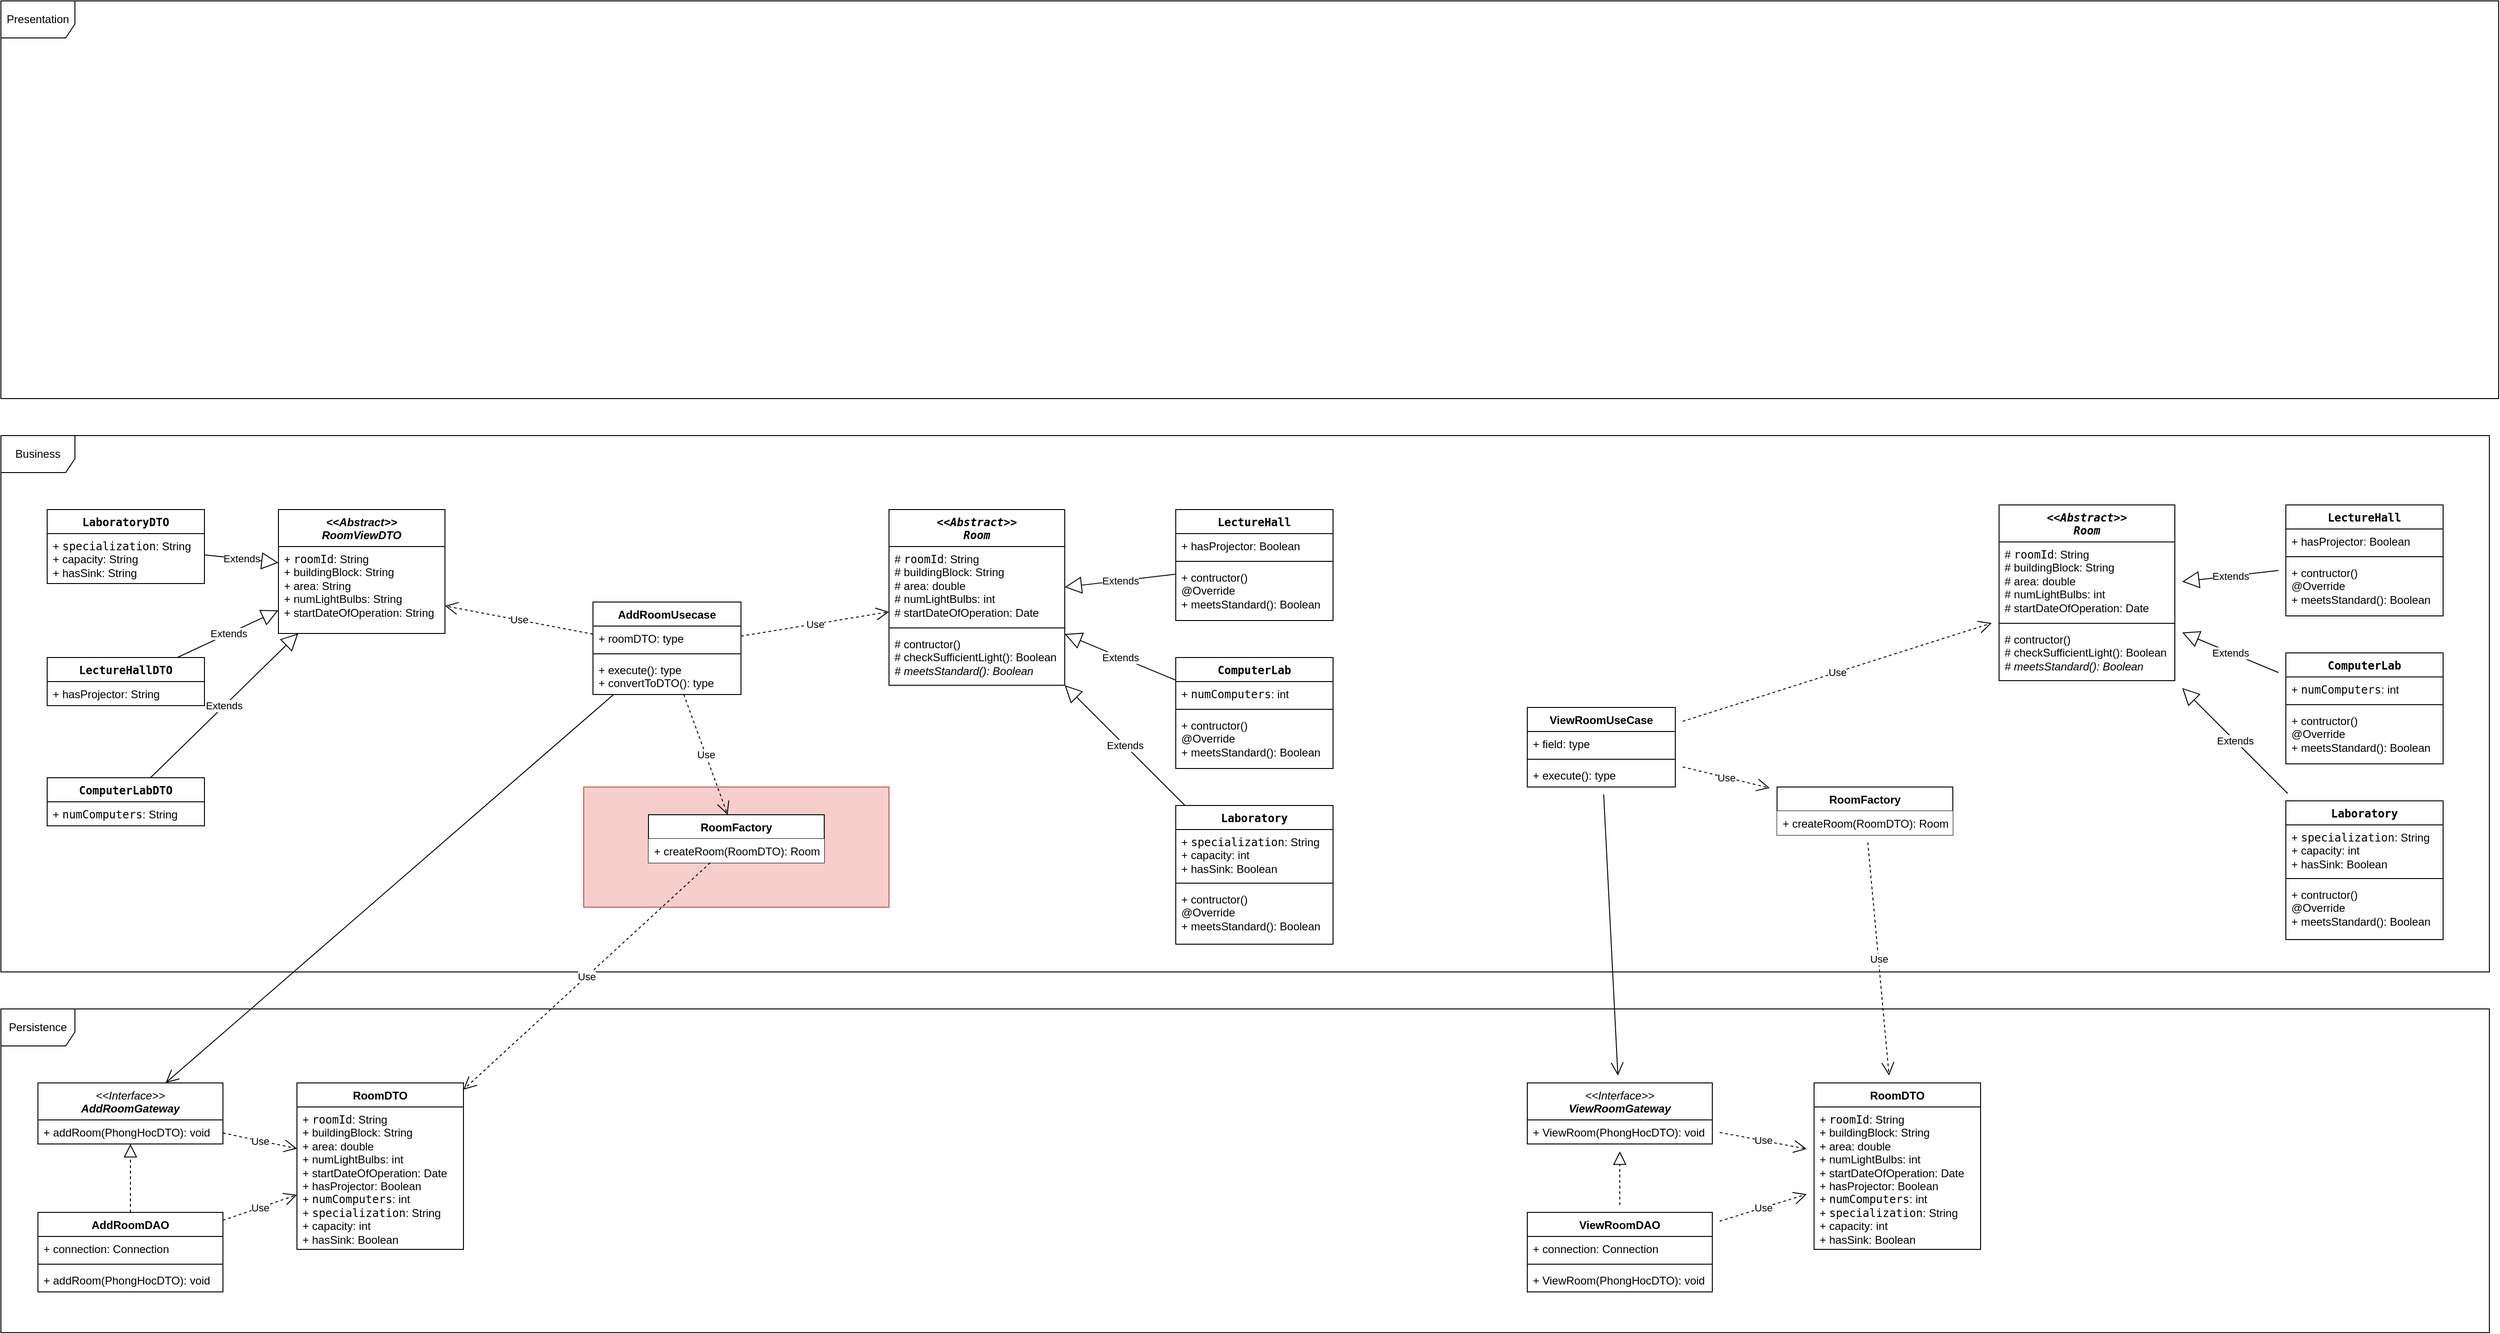 <mxfile>
    <diagram name="Page-1" id="yDfNFinJAzQXPqqPIYiH">
        <mxGraphModel dx="2156" dy="626" grid="1" gridSize="10" guides="1" tooltips="1" connect="1" arrows="1" fold="1" page="1" pageScale="1" pageWidth="850" pageHeight="1100" background="none" math="0" shadow="0">
            <root>
                <mxCell id="0"/>
                <mxCell id="1" parent="0"/>
                <mxCell id="zzaShAJUH8Mr4S-TDmGa-9" value="Business" style="shape=umlFrame;whiteSpace=wrap;html=1;pointerEvents=0;width=80;height=40;fillColor=default;fillStyle=auto;gradientColor=none;fontColor=default;rounded=0;fontStyle=0" parent="1" vertex="1">
                    <mxGeometry x="-800" y="980" width="2690" height="580" as="geometry"/>
                </mxCell>
                <mxCell id="26" value="" style="rounded=0;whiteSpace=wrap;html=1;fillColor=#f8cecc;strokeColor=#b85450;" parent="1" vertex="1">
                    <mxGeometry x="-170" y="1360" width="330" height="130" as="geometry"/>
                </mxCell>
                <mxCell id="zzaShAJUH8Mr4S-TDmGa-8" value="Presentation" style="shape=umlFrame;whiteSpace=wrap;html=1;pointerEvents=0;width=80;height=40;fontColor=default;rounded=0;" parent="1" vertex="1">
                    <mxGeometry x="-800" y="510" width="2700" height="430" as="geometry"/>
                </mxCell>
                <mxCell id="zzaShAJUH8Mr4S-TDmGa-10" value="Persistence" style="shape=umlFrame;whiteSpace=wrap;html=1;pointerEvents=0;width=80;height=40;fontColor=default;rounded=0;" parent="1" vertex="1">
                    <mxGeometry x="-800" y="1600" width="2690" height="350" as="geometry"/>
                </mxCell>
                <mxCell id="zzaShAJUH8Mr4S-TDmGa-12" value="&lt;div&gt;&lt;code&gt;&lt;i&gt;&lt;font&gt;&amp;lt;&amp;lt;Abstract&amp;gt;&amp;gt;&lt;/font&gt;&lt;/i&gt;&lt;/code&gt;&lt;/div&gt;&lt;font face=&quot;monospace&quot;&gt;&lt;i&gt;Room&lt;/i&gt;&lt;/font&gt;" style="swimlane;fontStyle=1;align=center;verticalAlign=top;childLayout=stackLayout;horizontal=1;startSize=40;horizontalStack=0;resizeParent=1;resizeParentMax=0;resizeLast=0;collapsible=1;marginBottom=0;whiteSpace=wrap;html=1;fontColor=default;rounded=0;" parent="1" vertex="1">
                    <mxGeometry x="160" y="1060" width="190" height="190" as="geometry"/>
                </mxCell>
                <mxCell id="zzaShAJUH8Mr4S-TDmGa-13" value="#&amp;nbsp;&lt;code&gt;&lt;font&gt;roomId&lt;/font&gt;&lt;/code&gt;: Strin&lt;span style=&quot;background-color: transparent;&quot;&gt;g&lt;/span&gt;&lt;div&gt;&lt;div&gt;# buildingBlock&lt;span style=&quot;background-color: transparent;&quot;&gt;: String&lt;/span&gt;&lt;/div&gt;&lt;/div&gt;&lt;div&gt;&lt;span style=&quot;background-color: transparent;&quot;&gt;#&amp;nbsp;&lt;/span&gt;area&lt;span style=&quot;background-color: transparent;&quot;&gt;: double&lt;/span&gt;&lt;/div&gt;&lt;div&gt;&lt;span style=&quot;background-color: transparent;&quot;&gt;#&amp;nbsp;&lt;/span&gt;numLightBulbs&lt;span style=&quot;background-color: transparent;&quot;&gt;: int&lt;/span&gt;&lt;/div&gt;&lt;div&gt;&lt;span style=&quot;background-color: transparent;&quot;&gt;#&amp;nbsp;&lt;/span&gt;startDateOfOperation&lt;span style=&quot;background-color: transparent;&quot;&gt;: Date&lt;/span&gt;&lt;/div&gt;" style="text;strokeColor=none;fillColor=none;align=left;verticalAlign=top;spacingLeft=4;spacingRight=4;overflow=hidden;rotatable=0;points=[[0,0.5],[1,0.5]];portConstraint=eastwest;whiteSpace=wrap;html=1;fontColor=default;rounded=0;" parent="zzaShAJUH8Mr4S-TDmGa-12" vertex="1">
                    <mxGeometry y="40" width="190" height="84" as="geometry"/>
                </mxCell>
                <mxCell id="zzaShAJUH8Mr4S-TDmGa-14" value="" style="line;strokeWidth=1;fillColor=none;align=left;verticalAlign=middle;spacingTop=-1;spacingLeft=3;spacingRight=3;rotatable=0;labelPosition=right;points=[];portConstraint=eastwest;strokeColor=inherit;fontColor=default;rounded=0;" parent="zzaShAJUH8Mr4S-TDmGa-12" vertex="1">
                    <mxGeometry y="124" width="190" height="8" as="geometry"/>
                </mxCell>
                <mxCell id="zzaShAJUH8Mr4S-TDmGa-15" value="# contructor()&amp;nbsp;&lt;br&gt;# checkSufficientLight(): Boolean&lt;div&gt;&lt;i&gt;#&amp;nbsp;meetsStandard(): Boolean&lt;/i&gt;&lt;/div&gt;" style="text;strokeColor=none;fillColor=none;align=left;verticalAlign=top;spacingLeft=4;spacingRight=4;overflow=hidden;rotatable=0;points=[[0,0.5],[1,0.5]];portConstraint=eastwest;whiteSpace=wrap;html=1;fontColor=default;rounded=0;" parent="zzaShAJUH8Mr4S-TDmGa-12" vertex="1">
                    <mxGeometry y="132" width="190" height="58" as="geometry"/>
                </mxCell>
                <mxCell id="zzaShAJUH8Mr4S-TDmGa-16" value="&lt;code&gt;&lt;font&gt;LectureHall             &lt;/font&gt;&lt;/code&gt;" style="swimlane;fontStyle=1;align=center;verticalAlign=top;childLayout=stackLayout;horizontal=1;startSize=26;horizontalStack=0;resizeParent=1;resizeParentMax=0;resizeLast=0;collapsible=1;marginBottom=0;whiteSpace=wrap;html=1;fontColor=default;rounded=0;" parent="1" vertex="1">
                    <mxGeometry x="470" y="1060" width="170" height="120" as="geometry"/>
                </mxCell>
                <mxCell id="zzaShAJUH8Mr4S-TDmGa-17" value="+ hasProjector: Boolean" style="text;strokeColor=none;fillColor=none;align=left;verticalAlign=top;spacingLeft=4;spacingRight=4;overflow=hidden;rotatable=0;points=[[0,0.5],[1,0.5]];portConstraint=eastwest;whiteSpace=wrap;html=1;fontColor=default;rounded=0;" parent="zzaShAJUH8Mr4S-TDmGa-16" vertex="1">
                    <mxGeometry y="26" width="170" height="26" as="geometry"/>
                </mxCell>
                <mxCell id="zzaShAJUH8Mr4S-TDmGa-18" value="" style="line;strokeWidth=1;fillColor=none;align=left;verticalAlign=middle;spacingTop=-1;spacingLeft=3;spacingRight=3;rotatable=0;labelPosition=right;points=[];portConstraint=eastwest;strokeColor=inherit;fontColor=default;rounded=0;" parent="zzaShAJUH8Mr4S-TDmGa-16" vertex="1">
                    <mxGeometry y="52" width="170" height="8" as="geometry"/>
                </mxCell>
                <mxCell id="zzaShAJUH8Mr4S-TDmGa-19" value="+ contructor()&lt;div&gt;@Override&lt;br&gt;+ meetsStandard():&amp;nbsp;&lt;span style=&quot;background-color: transparent;&quot;&gt;Boolean&lt;/span&gt;&lt;/div&gt;" style="text;strokeColor=none;fillColor=none;align=left;verticalAlign=top;spacingLeft=4;spacingRight=4;overflow=hidden;rotatable=0;points=[[0,0.5],[1,0.5]];portConstraint=eastwest;whiteSpace=wrap;html=1;fontColor=default;rounded=0;" parent="zzaShAJUH8Mr4S-TDmGa-16" vertex="1">
                    <mxGeometry y="60" width="170" height="60" as="geometry"/>
                </mxCell>
                <mxCell id="zzaShAJUH8Mr4S-TDmGa-20" value="&lt;code&gt;&lt;font&gt;ComputerLab             &lt;/font&gt;&lt;/code&gt;" style="swimlane;fontStyle=1;align=center;verticalAlign=top;childLayout=stackLayout;horizontal=1;startSize=26;horizontalStack=0;resizeParent=1;resizeParentMax=0;resizeLast=0;collapsible=1;marginBottom=0;whiteSpace=wrap;html=1;fontColor=default;rounded=0;" parent="1" vertex="1">
                    <mxGeometry x="470" y="1220" width="170" height="120" as="geometry"/>
                </mxCell>
                <mxCell id="zzaShAJUH8Mr4S-TDmGa-21" value="+&amp;nbsp;&lt;code&gt;&lt;font&gt;numComputers&lt;/font&gt;&lt;/code&gt;: int" style="text;strokeColor=none;fillColor=none;align=left;verticalAlign=top;spacingLeft=4;spacingRight=4;overflow=hidden;rotatable=0;points=[[0,0.5],[1,0.5]];portConstraint=eastwest;whiteSpace=wrap;html=1;fontColor=default;rounded=0;" parent="zzaShAJUH8Mr4S-TDmGa-20" vertex="1">
                    <mxGeometry y="26" width="170" height="26" as="geometry"/>
                </mxCell>
                <mxCell id="zzaShAJUH8Mr4S-TDmGa-22" value="" style="line;strokeWidth=1;fillColor=none;align=left;verticalAlign=middle;spacingTop=-1;spacingLeft=3;spacingRight=3;rotatable=0;labelPosition=right;points=[];portConstraint=eastwest;strokeColor=inherit;fontColor=default;rounded=0;" parent="zzaShAJUH8Mr4S-TDmGa-20" vertex="1">
                    <mxGeometry y="52" width="170" height="8" as="geometry"/>
                </mxCell>
                <mxCell id="zzaShAJUH8Mr4S-TDmGa-23" value="+ contructor()&lt;div&gt;@Override&lt;br&gt;+ meetsStandard():&amp;nbsp;&lt;span style=&quot;background-color: transparent;&quot;&gt;Boolean&lt;/span&gt;&lt;/div&gt;" style="text;strokeColor=none;fillColor=none;align=left;verticalAlign=top;spacingLeft=4;spacingRight=4;overflow=hidden;rotatable=0;points=[[0,0.5],[1,0.5]];portConstraint=eastwest;whiteSpace=wrap;html=1;fontColor=default;rounded=0;" parent="zzaShAJUH8Mr4S-TDmGa-20" vertex="1">
                    <mxGeometry y="60" width="170" height="60" as="geometry"/>
                </mxCell>
                <mxCell id="zzaShAJUH8Mr4S-TDmGa-24" value="&lt;code&gt;&lt;font&gt;Laboratory              &lt;/font&gt;&lt;/code&gt;" style="swimlane;fontStyle=1;align=center;verticalAlign=top;childLayout=stackLayout;horizontal=1;startSize=26;horizontalStack=0;resizeParent=1;resizeParentMax=0;resizeLast=0;collapsible=1;marginBottom=0;whiteSpace=wrap;html=1;fontColor=default;rounded=0;" parent="1" vertex="1">
                    <mxGeometry x="470" y="1380" width="170" height="150" as="geometry"/>
                </mxCell>
                <mxCell id="zzaShAJUH8Mr4S-TDmGa-25" value="+&amp;nbsp;&lt;code&gt;&lt;font&gt;specialization&lt;/font&gt;&lt;/code&gt;: String&lt;div&gt;+ capacity&lt;span style=&quot;background-color: transparent;&quot;&gt;: int&lt;/span&gt;&lt;/div&gt;&lt;div&gt;&lt;span style=&quot;background-color: transparent;&quot;&gt;+&amp;nbsp;&lt;/span&gt;hasSink&lt;span style=&quot;background-color: transparent;&quot;&gt;: Boolean&lt;/span&gt;&lt;/div&gt;" style="text;strokeColor=none;fillColor=none;align=left;verticalAlign=top;spacingLeft=4;spacingRight=4;overflow=hidden;rotatable=0;points=[[0,0.5],[1,0.5]];portConstraint=eastwest;whiteSpace=wrap;html=1;fontColor=default;rounded=0;" parent="zzaShAJUH8Mr4S-TDmGa-24" vertex="1">
                    <mxGeometry y="26" width="170" height="54" as="geometry"/>
                </mxCell>
                <mxCell id="zzaShAJUH8Mr4S-TDmGa-26" value="" style="line;strokeWidth=1;fillColor=none;align=left;verticalAlign=middle;spacingTop=-1;spacingLeft=3;spacingRight=3;rotatable=0;labelPosition=right;points=[];portConstraint=eastwest;strokeColor=inherit;fontColor=default;rounded=0;" parent="zzaShAJUH8Mr4S-TDmGa-24" vertex="1">
                    <mxGeometry y="80" width="170" height="8" as="geometry"/>
                </mxCell>
                <mxCell id="zzaShAJUH8Mr4S-TDmGa-27" value="+ contructor()&lt;div&gt;@Override&lt;br&gt;+ meetsStandard():&amp;nbsp;&lt;span style=&quot;background-color: transparent;&quot;&gt;Boolean&lt;/span&gt;&lt;/div&gt;" style="text;strokeColor=none;fillColor=none;align=left;verticalAlign=top;spacingLeft=4;spacingRight=4;overflow=hidden;rotatable=0;points=[[0,0.5],[1,0.5]];portConstraint=eastwest;whiteSpace=wrap;html=1;fontColor=default;rounded=0;" parent="zzaShAJUH8Mr4S-TDmGa-24" vertex="1">
                    <mxGeometry y="88" width="170" height="62" as="geometry"/>
                </mxCell>
                <mxCell id="zzaShAJUH8Mr4S-TDmGa-28" value="Extends" style="endArrow=block;endSize=16;endFill=0;html=1;rounded=0;fontColor=default;" parent="1" source="zzaShAJUH8Mr4S-TDmGa-16" target="zzaShAJUH8Mr4S-TDmGa-12" edge="1">
                    <mxGeometry width="160" relative="1" as="geometry">
                        <mxPoint x="530" y="880" as="sourcePoint"/>
                        <mxPoint x="690" y="880" as="targetPoint"/>
                    </mxGeometry>
                </mxCell>
                <mxCell id="zzaShAJUH8Mr4S-TDmGa-29" value="Extends" style="endArrow=block;endSize=16;endFill=0;html=1;rounded=0;fontColor=default;" parent="1" source="zzaShAJUH8Mr4S-TDmGa-24" target="zzaShAJUH8Mr4S-TDmGa-12" edge="1">
                    <mxGeometry width="160" relative="1" as="geometry">
                        <mxPoint x="727.5" y="850" as="sourcePoint"/>
                        <mxPoint x="602.5" y="885" as="targetPoint"/>
                    </mxGeometry>
                </mxCell>
                <mxCell id="zzaShAJUH8Mr4S-TDmGa-30" value="Extends" style="endArrow=block;endSize=16;endFill=0;html=1;rounded=0;fontColor=default;" parent="1" source="zzaShAJUH8Mr4S-TDmGa-20" target="zzaShAJUH8Mr4S-TDmGa-12" edge="1">
                    <mxGeometry width="160" relative="1" as="geometry">
                        <mxPoint x="705" y="890" as="sourcePoint"/>
                        <mxPoint x="580" y="925" as="targetPoint"/>
                    </mxGeometry>
                </mxCell>
                <mxCell id="zzaShAJUH8Mr4S-TDmGa-31" value="AddRoomDAO" style="swimlane;fontStyle=1;align=center;verticalAlign=top;childLayout=stackLayout;horizontal=1;startSize=26;horizontalStack=0;resizeParent=1;resizeParentMax=0;resizeLast=0;collapsible=1;marginBottom=0;whiteSpace=wrap;html=1;fontColor=default;rounded=0;" parent="1" vertex="1">
                    <mxGeometry x="-760" y="1820" width="200" height="86" as="geometry"/>
                </mxCell>
                <mxCell id="zzaShAJUH8Mr4S-TDmGa-32" value="+ connection: Connection" style="text;strokeColor=none;fillColor=none;align=left;verticalAlign=top;spacingLeft=4;spacingRight=4;overflow=hidden;rotatable=0;points=[[0,0.5],[1,0.5]];portConstraint=eastwest;whiteSpace=wrap;html=1;fontColor=default;rounded=0;" parent="zzaShAJUH8Mr4S-TDmGa-31" vertex="1">
                    <mxGeometry y="26" width="200" height="26" as="geometry"/>
                </mxCell>
                <mxCell id="zzaShAJUH8Mr4S-TDmGa-33" value="" style="line;strokeWidth=1;fillColor=none;align=left;verticalAlign=middle;spacingTop=-1;spacingLeft=3;spacingRight=3;rotatable=0;labelPosition=right;points=[];portConstraint=eastwest;strokeColor=inherit;fontColor=default;rounded=0;" parent="zzaShAJUH8Mr4S-TDmGa-31" vertex="1">
                    <mxGeometry y="52" width="200" height="8" as="geometry"/>
                </mxCell>
                <mxCell id="zzaShAJUH8Mr4S-TDmGa-34" value="+ addRoom(&lt;span style=&quot;text-align: center;&quot;&gt;PhongHocDTO&lt;/span&gt;): void" style="text;strokeColor=none;fillColor=none;align=left;verticalAlign=top;spacingLeft=4;spacingRight=4;overflow=hidden;rotatable=0;points=[[0,0.5],[1,0.5]];portConstraint=eastwest;whiteSpace=wrap;html=1;fontColor=default;rounded=0;" parent="zzaShAJUH8Mr4S-TDmGa-31" vertex="1">
                    <mxGeometry y="60" width="200" height="26" as="geometry"/>
                </mxCell>
                <mxCell id="zzaShAJUH8Mr4S-TDmGa-35" value="RoomDTO" style="swimlane;fontStyle=1;align=center;verticalAlign=top;childLayout=stackLayout;horizontal=1;startSize=26;horizontalStack=0;resizeParent=1;resizeParentMax=0;resizeLast=0;collapsible=1;marginBottom=0;whiteSpace=wrap;html=1;fontColor=default;rounded=0;" parent="1" vertex="1">
                    <mxGeometry x="-480" y="1680" width="180" height="180" as="geometry"/>
                </mxCell>
                <mxCell id="zzaShAJUH8Mr4S-TDmGa-36" value="+&amp;nbsp;&lt;code&gt;&lt;font&gt;roomId&lt;/font&gt;&lt;/code&gt;: Strin&lt;span style=&quot;background-color: transparent;&quot;&gt;g&lt;/span&gt;&lt;div&gt;+ buildingBlock&lt;span style=&quot;background-color: transparent;&quot;&gt;: String&lt;/span&gt;&lt;/div&gt;&lt;div&gt;&lt;span style=&quot;background-color: transparent;&quot;&gt;+&amp;nbsp;&lt;/span&gt;area&lt;span style=&quot;background-color: transparent;&quot;&gt;: double&lt;/span&gt;&lt;/div&gt;&lt;div&gt;&lt;span style=&quot;background-color: transparent;&quot;&gt;+&amp;nbsp;&lt;/span&gt;numLightBulbs&lt;span style=&quot;background-color: transparent;&quot;&gt;: int&lt;/span&gt;&lt;/div&gt;&lt;div&gt;&lt;span style=&quot;background-color: transparent;&quot;&gt;+&amp;nbsp;&lt;/span&gt;startDateOfOperation&lt;span style=&quot;background-color: transparent;&quot;&gt;: Date&lt;/span&gt;&lt;/div&gt;&lt;div&gt;+ hasProjector: Boolean&lt;/div&gt;&lt;div&gt;+&amp;nbsp;&lt;code&gt;&lt;font&gt;numComputers&lt;/font&gt;&lt;/code&gt;: int&lt;/div&gt;&lt;div&gt;+&amp;nbsp;&lt;code&gt;&lt;font&gt;specialization&lt;/font&gt;&lt;/code&gt;: String&lt;div&gt;+ capacity&lt;span style=&quot;background-color: transparent;&quot;&gt;: int&lt;/span&gt;&lt;/div&gt;&lt;div&gt;&lt;span style=&quot;background-color: transparent;&quot;&gt;+&amp;nbsp;&lt;/span&gt;hasSink&lt;span style=&quot;background-color: transparent;&quot;&gt;: Boolean&lt;/span&gt;&lt;/div&gt;&lt;/div&gt;" style="text;strokeColor=none;fillColor=none;align=left;verticalAlign=top;spacingLeft=4;spacingRight=4;overflow=hidden;rotatable=0;points=[[0,0.5],[1,0.5]];portConstraint=eastwest;whiteSpace=wrap;html=1;fontColor=default;rounded=0;" parent="zzaShAJUH8Mr4S-TDmGa-35" vertex="1">
                    <mxGeometry y="26" width="180" height="154" as="geometry"/>
                </mxCell>
                <mxCell id="zzaShAJUH8Mr4S-TDmGa-39" value="&lt;i style=&quot;font-weight: normal;&quot;&gt;&amp;lt;&amp;lt;Interface&amp;gt;&amp;gt;&lt;/i&gt;&lt;div&gt;&lt;i&gt;AddRoomGateway&lt;/i&gt;&lt;/div&gt;" style="swimlane;fontStyle=1;align=center;verticalAlign=top;childLayout=stackLayout;horizontal=1;startSize=40;horizontalStack=0;resizeParent=1;resizeParentMax=0;resizeLast=0;collapsible=1;marginBottom=0;whiteSpace=wrap;html=1;fontColor=default;rounded=0;" parent="1" vertex="1">
                    <mxGeometry x="-760" y="1680" width="200" height="66" as="geometry"/>
                </mxCell>
                <mxCell id="zzaShAJUH8Mr4S-TDmGa-42" value="+ addRoom(&lt;span style=&quot;text-align: center;&quot;&gt;PhongHocDTO&lt;/span&gt;): void" style="text;strokeColor=none;fillColor=none;align=left;verticalAlign=top;spacingLeft=4;spacingRight=4;overflow=hidden;rotatable=0;points=[[0,0.5],[1,0.5]];portConstraint=eastwest;whiteSpace=wrap;html=1;fontColor=default;rounded=0;" parent="zzaShAJUH8Mr4S-TDmGa-39" vertex="1">
                    <mxGeometry y="40" width="200" height="26" as="geometry"/>
                </mxCell>
                <mxCell id="zzaShAJUH8Mr4S-TDmGa-43" value="" style="endArrow=block;dashed=1;endFill=0;endSize=12;html=1;rounded=0;fontColor=default;" parent="1" source="zzaShAJUH8Mr4S-TDmGa-31" target="zzaShAJUH8Mr4S-TDmGa-39" edge="1">
                    <mxGeometry width="160" relative="1" as="geometry">
                        <mxPoint x="-740" y="1790" as="sourcePoint"/>
                        <mxPoint x="-580" y="1790" as="targetPoint"/>
                    </mxGeometry>
                </mxCell>
                <mxCell id="zzaShAJUH8Mr4S-TDmGa-44" value="Use" style="endArrow=open;endSize=12;dashed=1;html=1;rounded=0;fontColor=default;" parent="1" source="zzaShAJUH8Mr4S-TDmGa-31" target="zzaShAJUH8Mr4S-TDmGa-35" edge="1">
                    <mxGeometry width="160" relative="1" as="geometry">
                        <mxPoint x="-670" y="1790" as="sourcePoint"/>
                        <mxPoint x="-510" y="1790" as="targetPoint"/>
                    </mxGeometry>
                </mxCell>
                <mxCell id="zzaShAJUH8Mr4S-TDmGa-45" value="Use" style="endArrow=open;endSize=12;dashed=1;html=1;rounded=0;fontColor=default;" parent="1" source="zzaShAJUH8Mr4S-TDmGa-39" target="zzaShAJUH8Mr4S-TDmGa-35" edge="1">
                    <mxGeometry width="160" relative="1" as="geometry">
                        <mxPoint x="-620" y="1780" as="sourcePoint"/>
                        <mxPoint x="-460" y="1780" as="targetPoint"/>
                    </mxGeometry>
                </mxCell>
                <mxCell id="zzaShAJUH8Mr4S-TDmGa-49" value="RoomFactory" style="swimlane;fontStyle=1;align=center;verticalAlign=top;childLayout=stackLayout;horizontal=1;startSize=26;horizontalStack=0;resizeParent=1;resizeParentMax=0;resizeLast=0;collapsible=1;marginBottom=0;whiteSpace=wrap;html=1;rounded=0;fillColor=default;strokeColor=default;" parent="1" vertex="1">
                    <mxGeometry x="-100" y="1390" width="190" height="52" as="geometry"/>
                </mxCell>
                <mxCell id="zzaShAJUH8Mr4S-TDmGa-52" value="+ createRoom(RoomDTO): Room" style="text;strokeColor=none;fillColor=default;align=left;verticalAlign=top;spacingLeft=4;spacingRight=4;overflow=hidden;rotatable=0;points=[[0,0.5],[1,0.5]];portConstraint=eastwest;whiteSpace=wrap;html=1;fontColor=default;rounded=0;" parent="zzaShAJUH8Mr4S-TDmGa-49" vertex="1">
                    <mxGeometry y="26" width="190" height="26" as="geometry"/>
                </mxCell>
                <mxCell id="zzaShAJUH8Mr4S-TDmGa-53" value="Use" style="endArrow=open;endSize=12;dashed=1;html=1;rounded=0;fontColor=default;" parent="1" source="zzaShAJUH8Mr4S-TDmGa-49" target="zzaShAJUH8Mr4S-TDmGa-35" edge="1">
                    <mxGeometry width="160" relative="1" as="geometry">
                        <mxPoint x="-490" y="1500" as="sourcePoint"/>
                        <mxPoint x="-330" y="1500" as="targetPoint"/>
                    </mxGeometry>
                </mxCell>
                <mxCell id="zzaShAJUH8Mr4S-TDmGa-54" value="&lt;i&gt;&amp;lt;&amp;lt;Abstract&amp;gt;&amp;gt;&lt;br&gt;RoomViewDTO&lt;/i&gt;" style="swimlane;fontStyle=1;align=center;verticalAlign=top;childLayout=stackLayout;horizontal=1;startSize=40;horizontalStack=0;resizeParent=1;resizeParentMax=0;resizeLast=0;collapsible=1;marginBottom=0;whiteSpace=wrap;html=1;fontColor=default;rounded=0;" parent="1" vertex="1">
                    <mxGeometry x="-500" y="1060" width="180" height="134" as="geometry"/>
                </mxCell>
                <mxCell id="zzaShAJUH8Mr4S-TDmGa-55" value="+&amp;nbsp;&lt;code&gt;roomId&lt;/code&gt;: Strin&lt;span style=&quot;background-color: transparent;&quot;&gt;g&lt;/span&gt;&lt;div&gt;+ buildingBlock&lt;span style=&quot;background-color: transparent;&quot;&gt;: String&lt;/span&gt;&lt;/div&gt;&lt;div&gt;&lt;span style=&quot;background-color: transparent;&quot;&gt;+&amp;nbsp;&lt;/span&gt;area&lt;span style=&quot;background-color: transparent;&quot;&gt;: String&lt;/span&gt;&lt;/div&gt;&lt;div&gt;&lt;span style=&quot;background-color: transparent;&quot;&gt;+&amp;nbsp;&lt;/span&gt;numLightBulbs&lt;span style=&quot;background-color: transparent;&quot;&gt;: String&lt;/span&gt;&lt;/div&gt;&lt;div&gt;&lt;span style=&quot;background-color: transparent;&quot;&gt;+&amp;nbsp;&lt;/span&gt;startDateOfOperation&lt;span style=&quot;background-color: transparent;&quot;&gt;: String&lt;/span&gt;&lt;/div&gt;" style="text;strokeColor=none;fillColor=none;align=left;verticalAlign=top;spacingLeft=4;spacingRight=4;overflow=hidden;rotatable=0;points=[[0,0.5],[1,0.5]];portConstraint=eastwest;whiteSpace=wrap;html=1;fontColor=default;rounded=0;" parent="zzaShAJUH8Mr4S-TDmGa-54" vertex="1">
                    <mxGeometry y="40" width="180" height="94" as="geometry"/>
                </mxCell>
                <mxCell id="zzaShAJUH8Mr4S-TDmGa-58" value="AddRoomUsecase" style="swimlane;fontStyle=1;align=center;verticalAlign=top;childLayout=stackLayout;horizontal=1;startSize=26;horizontalStack=0;resizeParent=1;resizeParentMax=0;resizeLast=0;collapsible=1;marginBottom=0;whiteSpace=wrap;html=1;fontColor=default;rounded=0;" parent="1" vertex="1">
                    <mxGeometry x="-160" y="1160" width="160" height="100" as="geometry"/>
                </mxCell>
                <mxCell id="zzaShAJUH8Mr4S-TDmGa-59" value="+ roomDTO: type" style="text;strokeColor=none;fillColor=none;align=left;verticalAlign=top;spacingLeft=4;spacingRight=4;overflow=hidden;rotatable=0;points=[[0,0.5],[1,0.5]];portConstraint=eastwest;whiteSpace=wrap;html=1;fontColor=default;rounded=0;" parent="zzaShAJUH8Mr4S-TDmGa-58" vertex="1">
                    <mxGeometry y="26" width="160" height="26" as="geometry"/>
                </mxCell>
                <mxCell id="zzaShAJUH8Mr4S-TDmGa-60" value="" style="line;strokeWidth=1;fillColor=none;align=left;verticalAlign=middle;spacingTop=-1;spacingLeft=3;spacingRight=3;rotatable=0;labelPosition=right;points=[];portConstraint=eastwest;strokeColor=inherit;fontColor=default;rounded=0;" parent="zzaShAJUH8Mr4S-TDmGa-58" vertex="1">
                    <mxGeometry y="52" width="160" height="8" as="geometry"/>
                </mxCell>
                <mxCell id="zzaShAJUH8Mr4S-TDmGa-61" value="+ execute(): type&lt;br&gt;+ convertToDTO(): type" style="text;strokeColor=none;fillColor=none;align=left;verticalAlign=top;spacingLeft=4;spacingRight=4;overflow=hidden;rotatable=0;points=[[0,0.5],[1,0.5]];portConstraint=eastwest;whiteSpace=wrap;html=1;fontColor=default;rounded=0;" parent="zzaShAJUH8Mr4S-TDmGa-58" vertex="1">
                    <mxGeometry y="60" width="160" height="40" as="geometry"/>
                </mxCell>
                <mxCell id="2" value="&lt;code&gt;&lt;font&gt;LectureHallDTO&lt;/font&gt;&lt;/code&gt;" style="swimlane;fontStyle=1;align=center;verticalAlign=top;childLayout=stackLayout;horizontal=1;startSize=26;horizontalStack=0;resizeParent=1;resizeParentMax=0;resizeLast=0;collapsible=1;marginBottom=0;whiteSpace=wrap;html=1;fontColor=default;rounded=0;" parent="1" vertex="1">
                    <mxGeometry x="-750" y="1220" width="170" height="52" as="geometry"/>
                </mxCell>
                <mxCell id="3" value="+ hasProjector: String" style="text;strokeColor=none;fillColor=none;align=left;verticalAlign=top;spacingLeft=4;spacingRight=4;overflow=hidden;rotatable=0;points=[[0,0.5],[1,0.5]];portConstraint=eastwest;whiteSpace=wrap;html=1;fontColor=default;rounded=0;" parent="2" vertex="1">
                    <mxGeometry y="26" width="170" height="26" as="geometry"/>
                </mxCell>
                <mxCell id="6" value="&lt;code&gt;&lt;font&gt;ComputerLabDTO&lt;/font&gt;&lt;/code&gt;" style="swimlane;fontStyle=1;align=center;verticalAlign=top;childLayout=stackLayout;horizontal=1;startSize=26;horizontalStack=0;resizeParent=1;resizeParentMax=0;resizeLast=0;collapsible=1;marginBottom=0;whiteSpace=wrap;html=1;fontColor=default;rounded=0;" parent="1" vertex="1">
                    <mxGeometry x="-750" y="1350" width="170" height="52" as="geometry"/>
                </mxCell>
                <mxCell id="7" value="+&amp;nbsp;&lt;code&gt;&lt;font&gt;numComputers&lt;/font&gt;&lt;/code&gt;: String" style="text;strokeColor=none;fillColor=none;align=left;verticalAlign=top;spacingLeft=4;spacingRight=4;overflow=hidden;rotatable=0;points=[[0,0.5],[1,0.5]];portConstraint=eastwest;whiteSpace=wrap;html=1;fontColor=default;rounded=0;" parent="6" vertex="1">
                    <mxGeometry y="26" width="170" height="26" as="geometry"/>
                </mxCell>
                <mxCell id="10" value="&lt;code&gt;&lt;font&gt;LaboratoryDTO&lt;/font&gt;&lt;/code&gt;" style="swimlane;fontStyle=1;align=center;verticalAlign=top;childLayout=stackLayout;horizontal=1;startSize=26;horizontalStack=0;resizeParent=1;resizeParentMax=0;resizeLast=0;collapsible=1;marginBottom=0;whiteSpace=wrap;html=1;fontColor=default;rounded=0;" parent="1" vertex="1">
                    <mxGeometry x="-750" y="1060" width="170" height="80" as="geometry"/>
                </mxCell>
                <mxCell id="11" value="+&amp;nbsp;&lt;code&gt;&lt;font&gt;specialization&lt;/font&gt;&lt;/code&gt;: String&lt;div&gt;+ capacity&lt;span style=&quot;background-color: transparent;&quot;&gt;: String&lt;/span&gt;&lt;/div&gt;&lt;div&gt;&lt;span style=&quot;background-color: transparent;&quot;&gt;+&amp;nbsp;&lt;/span&gt;hasSink&lt;span style=&quot;background-color: transparent;&quot;&gt;: String&lt;/span&gt;&lt;/div&gt;" style="text;strokeColor=none;fillColor=none;align=left;verticalAlign=top;spacingLeft=4;spacingRight=4;overflow=hidden;rotatable=0;points=[[0,0.5],[1,0.5]];portConstraint=eastwest;whiteSpace=wrap;html=1;fontColor=default;rounded=0;" parent="10" vertex="1">
                    <mxGeometry y="26" width="170" height="54" as="geometry"/>
                </mxCell>
                <mxCell id="15" value="Extends" style="endArrow=block;endSize=16;endFill=0;html=1;" parent="1" source="2" target="zzaShAJUH8Mr4S-TDmGa-54" edge="1">
                    <mxGeometry width="160" relative="1" as="geometry">
                        <mxPoint x="-40" y="1040" as="sourcePoint"/>
                        <mxPoint x="120" y="1040" as="targetPoint"/>
                    </mxGeometry>
                </mxCell>
                <mxCell id="16" value="Extends" style="endArrow=block;endSize=16;endFill=0;html=1;" parent="1" source="6" target="zzaShAJUH8Mr4S-TDmGa-54" edge="1">
                    <mxGeometry width="160" relative="1" as="geometry">
                        <mxPoint x="40" y="1170" as="sourcePoint"/>
                        <mxPoint x="200" y="1170" as="targetPoint"/>
                    </mxGeometry>
                </mxCell>
                <mxCell id="17" value="Extends" style="endArrow=block;endSize=16;endFill=0;html=1;" parent="1" source="10" target="zzaShAJUH8Mr4S-TDmGa-54" edge="1">
                    <mxGeometry width="160" relative="1" as="geometry">
                        <mxPoint x="-150" y="1270" as="sourcePoint"/>
                        <mxPoint x="10" y="1270" as="targetPoint"/>
                    </mxGeometry>
                </mxCell>
                <mxCell id="19" value="Use" style="endArrow=open;endSize=12;dashed=1;html=1;" parent="1" source="zzaShAJUH8Mr4S-TDmGa-58" target="zzaShAJUH8Mr4S-TDmGa-49" edge="1">
                    <mxGeometry width="160" relative="1" as="geometry">
                        <mxPoint x="-490" y="1150" as="sourcePoint"/>
                        <mxPoint x="-330" y="1150" as="targetPoint"/>
                    </mxGeometry>
                </mxCell>
                <mxCell id="21" value="Use" style="endArrow=open;endSize=12;dashed=1;html=1;" parent="1" source="zzaShAJUH8Mr4S-TDmGa-58" target="zzaShAJUH8Mr4S-TDmGa-55" edge="1">
                    <mxGeometry width="160" relative="1" as="geometry">
                        <mxPoint x="-300" y="1280" as="sourcePoint"/>
                        <mxPoint x="-140" y="1280" as="targetPoint"/>
                    </mxGeometry>
                </mxCell>
                <mxCell id="22" value="Use" style="endArrow=open;endSize=12;dashed=1;html=1;" parent="1" source="zzaShAJUH8Mr4S-TDmGa-58" target="zzaShAJUH8Mr4S-TDmGa-12" edge="1">
                    <mxGeometry width="160" relative="1" as="geometry">
                        <mxPoint x="100" y="1050" as="sourcePoint"/>
                        <mxPoint x="260" y="1050" as="targetPoint"/>
                    </mxGeometry>
                </mxCell>
                <mxCell id="24" value="" style="endArrow=open;endFill=1;endSize=12;html=1;" parent="1" source="zzaShAJUH8Mr4S-TDmGa-58" target="zzaShAJUH8Mr4S-TDmGa-39" edge="1">
                    <mxGeometry width="160" relative="1" as="geometry">
                        <mxPoint x="-400" y="1400" as="sourcePoint"/>
                        <mxPoint x="-240" y="1400" as="targetPoint"/>
                    </mxGeometry>
                </mxCell>
                <mxCell id="27" value="ViewRoomUseCase" style="swimlane;fontStyle=1;align=center;verticalAlign=top;childLayout=stackLayout;horizontal=1;startSize=26;horizontalStack=0;resizeParent=1;resizeParentMax=0;resizeLast=0;collapsible=1;marginBottom=0;" vertex="1" parent="1">
                    <mxGeometry x="850" y="1274" width="160" height="86" as="geometry"/>
                </mxCell>
                <mxCell id="28" value="+ field: type" style="text;strokeColor=none;fillColor=none;align=left;verticalAlign=top;spacingLeft=4;spacingRight=4;overflow=hidden;rotatable=0;points=[[0,0.5],[1,0.5]];portConstraint=eastwest;" vertex="1" parent="27">
                    <mxGeometry y="26" width="160" height="26" as="geometry"/>
                </mxCell>
                <mxCell id="29" value="" style="line;strokeWidth=1;fillColor=none;align=left;verticalAlign=middle;spacingTop=-1;spacingLeft=3;spacingRight=3;rotatable=0;labelPosition=right;points=[];portConstraint=eastwest;strokeColor=inherit;" vertex="1" parent="27">
                    <mxGeometry y="52" width="160" height="8" as="geometry"/>
                </mxCell>
                <mxCell id="30" value="+ execute(): type" style="text;strokeColor=none;fillColor=none;align=left;verticalAlign=top;spacingLeft=4;spacingRight=4;overflow=hidden;rotatable=0;points=[[0,0.5],[1,0.5]];portConstraint=eastwest;" vertex="1" parent="27">
                    <mxGeometry y="60" width="160" height="26" as="geometry"/>
                </mxCell>
                <mxCell id="32" value="ViewRoomDAO" style="swimlane;fontStyle=1;align=center;verticalAlign=top;childLayout=stackLayout;horizontal=1;startSize=26;horizontalStack=0;resizeParent=1;resizeParentMax=0;resizeLast=0;collapsible=1;marginBottom=0;whiteSpace=wrap;html=1;fontColor=default;rounded=0;" vertex="1" parent="1">
                    <mxGeometry x="850" y="1820" width="200" height="86" as="geometry"/>
                </mxCell>
                <mxCell id="33" value="+ connection: Connection" style="text;strokeColor=none;fillColor=none;align=left;verticalAlign=top;spacingLeft=4;spacingRight=4;overflow=hidden;rotatable=0;points=[[0,0.5],[1,0.5]];portConstraint=eastwest;whiteSpace=wrap;html=1;fontColor=default;rounded=0;" vertex="1" parent="32">
                    <mxGeometry y="26" width="200" height="26" as="geometry"/>
                </mxCell>
                <mxCell id="34" value="" style="line;strokeWidth=1;fillColor=none;align=left;verticalAlign=middle;spacingTop=-1;spacingLeft=3;spacingRight=3;rotatable=0;labelPosition=right;points=[];portConstraint=eastwest;strokeColor=inherit;fontColor=default;rounded=0;" vertex="1" parent="32">
                    <mxGeometry y="52" width="200" height="8" as="geometry"/>
                </mxCell>
                <mxCell id="35" value="+ ViewRoom(&lt;span style=&quot;text-align: center;&quot;&gt;PhongHocDTO&lt;/span&gt;): void" style="text;strokeColor=none;fillColor=none;align=left;verticalAlign=top;spacingLeft=4;spacingRight=4;overflow=hidden;rotatable=0;points=[[0,0.5],[1,0.5]];portConstraint=eastwest;whiteSpace=wrap;html=1;fontColor=default;rounded=0;" vertex="1" parent="32">
                    <mxGeometry y="60" width="200" height="26" as="geometry"/>
                </mxCell>
                <mxCell id="38" value="&lt;i style=&quot;font-weight: normal;&quot;&gt;&amp;lt;&amp;lt;Interface&amp;gt;&amp;gt;&lt;/i&gt;&lt;div&gt;&lt;i&gt;ViewRoomGateway&lt;/i&gt;&lt;/div&gt;" style="swimlane;fontStyle=1;align=center;verticalAlign=top;childLayout=stackLayout;horizontal=1;startSize=40;horizontalStack=0;resizeParent=1;resizeParentMax=0;resizeLast=0;collapsible=1;marginBottom=0;whiteSpace=wrap;html=1;fontColor=default;rounded=0;" vertex="1" parent="1">
                    <mxGeometry x="850" y="1680" width="200" height="66" as="geometry"/>
                </mxCell>
                <mxCell id="39" value="+ ViewRoom(&lt;span style=&quot;text-align: center;&quot;&gt;PhongHocDTO&lt;/span&gt;): void" style="text;strokeColor=none;fillColor=none;align=left;verticalAlign=top;spacingLeft=4;spacingRight=4;overflow=hidden;rotatable=0;points=[[0,0.5],[1,0.5]];portConstraint=eastwest;whiteSpace=wrap;html=1;fontColor=default;rounded=0;" vertex="1" parent="38">
                    <mxGeometry y="40" width="200" height="26" as="geometry"/>
                </mxCell>
                <mxCell id="46" value="" style="endArrow=block;dashed=1;endFill=0;endSize=12;html=1;rounded=0;sourcePerimeterSpacing=8;targetPerimeterSpacing=8;curved=1;" edge="1" parent="1" source="32" target="38">
                    <mxGeometry width="160" relative="1" as="geometry">
                        <mxPoint x="1000" y="1830" as="sourcePoint"/>
                        <mxPoint x="1160" y="1830" as="targetPoint"/>
                    </mxGeometry>
                </mxCell>
                <mxCell id="47" value="" style="endArrow=open;endFill=1;endSize=12;html=1;rounded=0;sourcePerimeterSpacing=8;targetPerimeterSpacing=8;curved=1;" edge="1" parent="1" source="27" target="38">
                    <mxGeometry width="160" relative="1" as="geometry">
                        <mxPoint x="910" y="1390" as="sourcePoint"/>
                        <mxPoint x="1070" y="1390" as="targetPoint"/>
                    </mxGeometry>
                </mxCell>
                <mxCell id="48" value="RoomDTO" style="swimlane;fontStyle=1;align=center;verticalAlign=top;childLayout=stackLayout;horizontal=1;startSize=26;horizontalStack=0;resizeParent=1;resizeParentMax=0;resizeLast=0;collapsible=1;marginBottom=0;whiteSpace=wrap;html=1;fontColor=default;rounded=0;" vertex="1" parent="1">
                    <mxGeometry x="1160" y="1680" width="180" height="180" as="geometry"/>
                </mxCell>
                <mxCell id="49" value="+&amp;nbsp;&lt;code&gt;&lt;font&gt;roomId&lt;/font&gt;&lt;/code&gt;: Strin&lt;span style=&quot;background-color: transparent;&quot;&gt;g&lt;/span&gt;&lt;div&gt;+ buildingBlock&lt;span style=&quot;background-color: transparent;&quot;&gt;: String&lt;/span&gt;&lt;/div&gt;&lt;div&gt;&lt;span style=&quot;background-color: transparent;&quot;&gt;+&amp;nbsp;&lt;/span&gt;area&lt;span style=&quot;background-color: transparent;&quot;&gt;: double&lt;/span&gt;&lt;/div&gt;&lt;div&gt;&lt;span style=&quot;background-color: transparent;&quot;&gt;+&amp;nbsp;&lt;/span&gt;numLightBulbs&lt;span style=&quot;background-color: transparent;&quot;&gt;: int&lt;/span&gt;&lt;/div&gt;&lt;div&gt;&lt;span style=&quot;background-color: transparent;&quot;&gt;+&amp;nbsp;&lt;/span&gt;startDateOfOperation&lt;span style=&quot;background-color: transparent;&quot;&gt;: Date&lt;/span&gt;&lt;/div&gt;&lt;div&gt;+ hasProjector: Boolean&lt;/div&gt;&lt;div&gt;+&amp;nbsp;&lt;code&gt;&lt;font&gt;numComputers&lt;/font&gt;&lt;/code&gt;: int&lt;/div&gt;&lt;div&gt;+&amp;nbsp;&lt;code&gt;&lt;font&gt;specialization&lt;/font&gt;&lt;/code&gt;: String&lt;div&gt;+ capacity&lt;span style=&quot;background-color: transparent;&quot;&gt;: int&lt;/span&gt;&lt;/div&gt;&lt;div&gt;&lt;span style=&quot;background-color: transparent;&quot;&gt;+&amp;nbsp;&lt;/span&gt;hasSink&lt;span style=&quot;background-color: transparent;&quot;&gt;: Boolean&lt;/span&gt;&lt;/div&gt;&lt;/div&gt;" style="text;strokeColor=none;fillColor=none;align=left;verticalAlign=top;spacingLeft=4;spacingRight=4;overflow=hidden;rotatable=0;points=[[0,0.5],[1,0.5]];portConstraint=eastwest;whiteSpace=wrap;html=1;fontColor=default;rounded=0;" vertex="1" parent="48">
                    <mxGeometry y="26" width="180" height="154" as="geometry"/>
                </mxCell>
                <mxCell id="50" value="Use" style="endArrow=open;endSize=12;dashed=1;html=1;rounded=0;sourcePerimeterSpacing=8;targetPerimeterSpacing=8;curved=1;" edge="1" parent="1" source="38" target="48">
                    <mxGeometry width="160" relative="1" as="geometry">
                        <mxPoint x="1020" y="1790" as="sourcePoint"/>
                        <mxPoint x="1180" y="1790" as="targetPoint"/>
                    </mxGeometry>
                </mxCell>
                <mxCell id="51" value="Use" style="endArrow=open;endSize=12;dashed=1;html=1;rounded=0;sourcePerimeterSpacing=8;targetPerimeterSpacing=8;curved=1;" edge="1" parent="1" source="32" target="48">
                    <mxGeometry width="160" relative="1" as="geometry">
                        <mxPoint x="1068" y="1743.52" as="sourcePoint"/>
                        <mxPoint x="1162.0" y="1761.38" as="targetPoint"/>
                    </mxGeometry>
                </mxCell>
                <mxCell id="52" value="RoomFactory" style="swimlane;fontStyle=1;align=center;verticalAlign=top;childLayout=stackLayout;horizontal=1;startSize=26;horizontalStack=0;resizeParent=1;resizeParentMax=0;resizeLast=0;collapsible=1;marginBottom=0;whiteSpace=wrap;html=1;rounded=0;fillColor=default;strokeColor=default;" vertex="1" parent="1">
                    <mxGeometry x="1120" y="1360" width="190" height="52" as="geometry"/>
                </mxCell>
                <mxCell id="53" value="+ createRoom(RoomDTO): Room" style="text;strokeColor=none;fillColor=default;align=left;verticalAlign=top;spacingLeft=4;spacingRight=4;overflow=hidden;rotatable=0;points=[[0,0.5],[1,0.5]];portConstraint=eastwest;whiteSpace=wrap;html=1;fontColor=default;rounded=0;" vertex="1" parent="52">
                    <mxGeometry y="26" width="190" height="26" as="geometry"/>
                </mxCell>
                <mxCell id="54" value="Use" style="endArrow=open;endSize=12;dashed=1;html=1;rounded=0;sourcePerimeterSpacing=8;targetPerimeterSpacing=8;curved=1;" edge="1" parent="1" source="27" target="52">
                    <mxGeometry width="160" relative="1" as="geometry">
                        <mxPoint x="1100" y="1360" as="sourcePoint"/>
                        <mxPoint x="1260" y="1360" as="targetPoint"/>
                    </mxGeometry>
                </mxCell>
                <mxCell id="55" value="Use" style="endArrow=open;endSize=12;dashed=1;html=1;rounded=0;sourcePerimeterSpacing=8;targetPerimeterSpacing=8;curved=1;" edge="1" parent="1" source="52" target="48">
                    <mxGeometry width="160" relative="1" as="geometry">
                        <mxPoint x="1330" y="1490" as="sourcePoint"/>
                        <mxPoint x="1490" y="1490" as="targetPoint"/>
                    </mxGeometry>
                </mxCell>
                <mxCell id="56" value="&lt;div&gt;&lt;code&gt;&lt;i&gt;&lt;font&gt;&amp;lt;&amp;lt;Abstract&amp;gt;&amp;gt;&lt;/font&gt;&lt;/i&gt;&lt;/code&gt;&lt;/div&gt;&lt;font face=&quot;monospace&quot;&gt;&lt;i&gt;Room&lt;/i&gt;&lt;/font&gt;" style="swimlane;fontStyle=1;align=center;verticalAlign=top;childLayout=stackLayout;horizontal=1;startSize=40;horizontalStack=0;resizeParent=1;resizeParentMax=0;resizeLast=0;collapsible=1;marginBottom=0;whiteSpace=wrap;html=1;fontColor=default;rounded=0;" vertex="1" parent="1">
                    <mxGeometry x="1360" y="1055" width="190" height="190" as="geometry"/>
                </mxCell>
                <mxCell id="57" value="#&amp;nbsp;&lt;code&gt;&lt;font&gt;roomId&lt;/font&gt;&lt;/code&gt;: Strin&lt;span style=&quot;background-color: transparent;&quot;&gt;g&lt;/span&gt;&lt;div&gt;&lt;div&gt;# buildingBlock&lt;span style=&quot;background-color: transparent;&quot;&gt;: String&lt;/span&gt;&lt;/div&gt;&lt;/div&gt;&lt;div&gt;&lt;span style=&quot;background-color: transparent;&quot;&gt;#&amp;nbsp;&lt;/span&gt;area&lt;span style=&quot;background-color: transparent;&quot;&gt;: double&lt;/span&gt;&lt;/div&gt;&lt;div&gt;&lt;span style=&quot;background-color: transparent;&quot;&gt;#&amp;nbsp;&lt;/span&gt;numLightBulbs&lt;span style=&quot;background-color: transparent;&quot;&gt;: int&lt;/span&gt;&lt;/div&gt;&lt;div&gt;&lt;span style=&quot;background-color: transparent;&quot;&gt;#&amp;nbsp;&lt;/span&gt;startDateOfOperation&lt;span style=&quot;background-color: transparent;&quot;&gt;: Date&lt;/span&gt;&lt;/div&gt;" style="text;strokeColor=none;fillColor=none;align=left;verticalAlign=top;spacingLeft=4;spacingRight=4;overflow=hidden;rotatable=0;points=[[0,0.5],[1,0.5]];portConstraint=eastwest;whiteSpace=wrap;html=1;fontColor=default;rounded=0;" vertex="1" parent="56">
                    <mxGeometry y="40" width="190" height="84" as="geometry"/>
                </mxCell>
                <mxCell id="58" value="" style="line;strokeWidth=1;fillColor=none;align=left;verticalAlign=middle;spacingTop=-1;spacingLeft=3;spacingRight=3;rotatable=0;labelPosition=right;points=[];portConstraint=eastwest;strokeColor=inherit;fontColor=default;rounded=0;" vertex="1" parent="56">
                    <mxGeometry y="124" width="190" height="8" as="geometry"/>
                </mxCell>
                <mxCell id="59" value="# contructor()&amp;nbsp;&lt;br&gt;# checkSufficientLight(): Boolean&lt;div&gt;&lt;i&gt;#&amp;nbsp;meetsStandard(): Boolean&lt;/i&gt;&lt;/div&gt;" style="text;strokeColor=none;fillColor=none;align=left;verticalAlign=top;spacingLeft=4;spacingRight=4;overflow=hidden;rotatable=0;points=[[0,0.5],[1,0.5]];portConstraint=eastwest;whiteSpace=wrap;html=1;fontColor=default;rounded=0;" vertex="1" parent="56">
                    <mxGeometry y="132" width="190" height="58" as="geometry"/>
                </mxCell>
                <mxCell id="60" value="&lt;code&gt;&lt;font&gt;LectureHall             &lt;/font&gt;&lt;/code&gt;" style="swimlane;fontStyle=1;align=center;verticalAlign=top;childLayout=stackLayout;horizontal=1;startSize=26;horizontalStack=0;resizeParent=1;resizeParentMax=0;resizeLast=0;collapsible=1;marginBottom=0;whiteSpace=wrap;html=1;fontColor=default;rounded=0;" vertex="1" parent="1">
                    <mxGeometry x="1670" y="1055" width="170" height="120" as="geometry"/>
                </mxCell>
                <mxCell id="61" value="+ hasProjector: Boolean" style="text;strokeColor=none;fillColor=none;align=left;verticalAlign=top;spacingLeft=4;spacingRight=4;overflow=hidden;rotatable=0;points=[[0,0.5],[1,0.5]];portConstraint=eastwest;whiteSpace=wrap;html=1;fontColor=default;rounded=0;" vertex="1" parent="60">
                    <mxGeometry y="26" width="170" height="26" as="geometry"/>
                </mxCell>
                <mxCell id="62" value="" style="line;strokeWidth=1;fillColor=none;align=left;verticalAlign=middle;spacingTop=-1;spacingLeft=3;spacingRight=3;rotatable=0;labelPosition=right;points=[];portConstraint=eastwest;strokeColor=inherit;fontColor=default;rounded=0;" vertex="1" parent="60">
                    <mxGeometry y="52" width="170" height="8" as="geometry"/>
                </mxCell>
                <mxCell id="63" value="+ contructor()&lt;div&gt;@Override&lt;br&gt;+ meetsStandard():&amp;nbsp;&lt;span style=&quot;background-color: transparent;&quot;&gt;Boolean&lt;/span&gt;&lt;/div&gt;" style="text;strokeColor=none;fillColor=none;align=left;verticalAlign=top;spacingLeft=4;spacingRight=4;overflow=hidden;rotatable=0;points=[[0,0.5],[1,0.5]];portConstraint=eastwest;whiteSpace=wrap;html=1;fontColor=default;rounded=0;" vertex="1" parent="60">
                    <mxGeometry y="60" width="170" height="60" as="geometry"/>
                </mxCell>
                <mxCell id="64" value="&lt;code&gt;&lt;font&gt;ComputerLab             &lt;/font&gt;&lt;/code&gt;" style="swimlane;fontStyle=1;align=center;verticalAlign=top;childLayout=stackLayout;horizontal=1;startSize=26;horizontalStack=0;resizeParent=1;resizeParentMax=0;resizeLast=0;collapsible=1;marginBottom=0;whiteSpace=wrap;html=1;fontColor=default;rounded=0;" vertex="1" parent="1">
                    <mxGeometry x="1670" y="1215" width="170" height="120" as="geometry"/>
                </mxCell>
                <mxCell id="65" value="+&amp;nbsp;&lt;code&gt;&lt;font&gt;numComputers&lt;/font&gt;&lt;/code&gt;: int" style="text;strokeColor=none;fillColor=none;align=left;verticalAlign=top;spacingLeft=4;spacingRight=4;overflow=hidden;rotatable=0;points=[[0,0.5],[1,0.5]];portConstraint=eastwest;whiteSpace=wrap;html=1;fontColor=default;rounded=0;" vertex="1" parent="64">
                    <mxGeometry y="26" width="170" height="26" as="geometry"/>
                </mxCell>
                <mxCell id="66" value="" style="line;strokeWidth=1;fillColor=none;align=left;verticalAlign=middle;spacingTop=-1;spacingLeft=3;spacingRight=3;rotatable=0;labelPosition=right;points=[];portConstraint=eastwest;strokeColor=inherit;fontColor=default;rounded=0;" vertex="1" parent="64">
                    <mxGeometry y="52" width="170" height="8" as="geometry"/>
                </mxCell>
                <mxCell id="67" value="+ contructor()&lt;div&gt;@Override&lt;br&gt;+ meetsStandard():&amp;nbsp;&lt;span style=&quot;background-color: transparent;&quot;&gt;Boolean&lt;/span&gt;&lt;/div&gt;" style="text;strokeColor=none;fillColor=none;align=left;verticalAlign=top;spacingLeft=4;spacingRight=4;overflow=hidden;rotatable=0;points=[[0,0.5],[1,0.5]];portConstraint=eastwest;whiteSpace=wrap;html=1;fontColor=default;rounded=0;" vertex="1" parent="64">
                    <mxGeometry y="60" width="170" height="60" as="geometry"/>
                </mxCell>
                <mxCell id="68" value="&lt;code&gt;&lt;font&gt;Laboratory              &lt;/font&gt;&lt;/code&gt;" style="swimlane;fontStyle=1;align=center;verticalAlign=top;childLayout=stackLayout;horizontal=1;startSize=26;horizontalStack=0;resizeParent=1;resizeParentMax=0;resizeLast=0;collapsible=1;marginBottom=0;whiteSpace=wrap;html=1;fontColor=default;rounded=0;" vertex="1" parent="1">
                    <mxGeometry x="1670" y="1375" width="170" height="150" as="geometry"/>
                </mxCell>
                <mxCell id="69" value="+&amp;nbsp;&lt;code&gt;&lt;font&gt;specialization&lt;/font&gt;&lt;/code&gt;: String&lt;div&gt;+ capacity&lt;span style=&quot;background-color: transparent;&quot;&gt;: int&lt;/span&gt;&lt;/div&gt;&lt;div&gt;&lt;span style=&quot;background-color: transparent;&quot;&gt;+&amp;nbsp;&lt;/span&gt;hasSink&lt;span style=&quot;background-color: transparent;&quot;&gt;: Boolean&lt;/span&gt;&lt;/div&gt;" style="text;strokeColor=none;fillColor=none;align=left;verticalAlign=top;spacingLeft=4;spacingRight=4;overflow=hidden;rotatable=0;points=[[0,0.5],[1,0.5]];portConstraint=eastwest;whiteSpace=wrap;html=1;fontColor=default;rounded=0;" vertex="1" parent="68">
                    <mxGeometry y="26" width="170" height="54" as="geometry"/>
                </mxCell>
                <mxCell id="70" value="" style="line;strokeWidth=1;fillColor=none;align=left;verticalAlign=middle;spacingTop=-1;spacingLeft=3;spacingRight=3;rotatable=0;labelPosition=right;points=[];portConstraint=eastwest;strokeColor=inherit;fontColor=default;rounded=0;" vertex="1" parent="68">
                    <mxGeometry y="80" width="170" height="8" as="geometry"/>
                </mxCell>
                <mxCell id="71" value="+ contructor()&lt;div&gt;@Override&lt;br&gt;+ meetsStandard():&amp;nbsp;&lt;span style=&quot;background-color: transparent;&quot;&gt;Boolean&lt;/span&gt;&lt;/div&gt;" style="text;strokeColor=none;fillColor=none;align=left;verticalAlign=top;spacingLeft=4;spacingRight=4;overflow=hidden;rotatable=0;points=[[0,0.5],[1,0.5]];portConstraint=eastwest;whiteSpace=wrap;html=1;fontColor=default;rounded=0;" vertex="1" parent="68">
                    <mxGeometry y="88" width="170" height="62" as="geometry"/>
                </mxCell>
                <mxCell id="72" value="Use" style="endArrow=open;endSize=12;dashed=1;html=1;rounded=0;sourcePerimeterSpacing=8;targetPerimeterSpacing=8;curved=1;" edge="1" parent="1" source="27" target="56">
                    <mxGeometry width="160" relative="1" as="geometry">
                        <mxPoint x="1130" y="1190" as="sourcePoint"/>
                        <mxPoint x="1290" y="1190" as="targetPoint"/>
                    </mxGeometry>
                </mxCell>
                <mxCell id="73" value="Extends" style="endArrow=block;endSize=16;endFill=0;html=1;rounded=0;sourcePerimeterSpacing=8;targetPerimeterSpacing=8;curved=1;" edge="1" parent="1" source="60" target="56">
                    <mxGeometry width="160" relative="1" as="geometry">
                        <mxPoint x="1490" y="1370" as="sourcePoint"/>
                        <mxPoint x="1650" y="1370" as="targetPoint"/>
                    </mxGeometry>
                </mxCell>
                <mxCell id="74" value="Extends" style="endArrow=block;endSize=16;endFill=0;html=1;rounded=0;sourcePerimeterSpacing=8;targetPerimeterSpacing=8;curved=1;" edge="1" parent="1" source="64" target="56">
                    <mxGeometry width="160" relative="1" as="geometry">
                        <mxPoint x="1672" y="1135.85" as="sourcePoint"/>
                        <mxPoint x="1568" y="1147.983" as="targetPoint"/>
                    </mxGeometry>
                </mxCell>
                <mxCell id="75" value="Extends" style="endArrow=block;endSize=16;endFill=0;html=1;rounded=0;sourcePerimeterSpacing=8;targetPerimeterSpacing=8;curved=1;" edge="1" parent="1" source="68" target="56">
                    <mxGeometry width="160" relative="1" as="geometry">
                        <mxPoint x="1682" y="1145.85" as="sourcePoint"/>
                        <mxPoint x="1578" y="1157.983" as="targetPoint"/>
                    </mxGeometry>
                </mxCell>
            </root>
        </mxGraphModel>
    </diagram>
</mxfile>